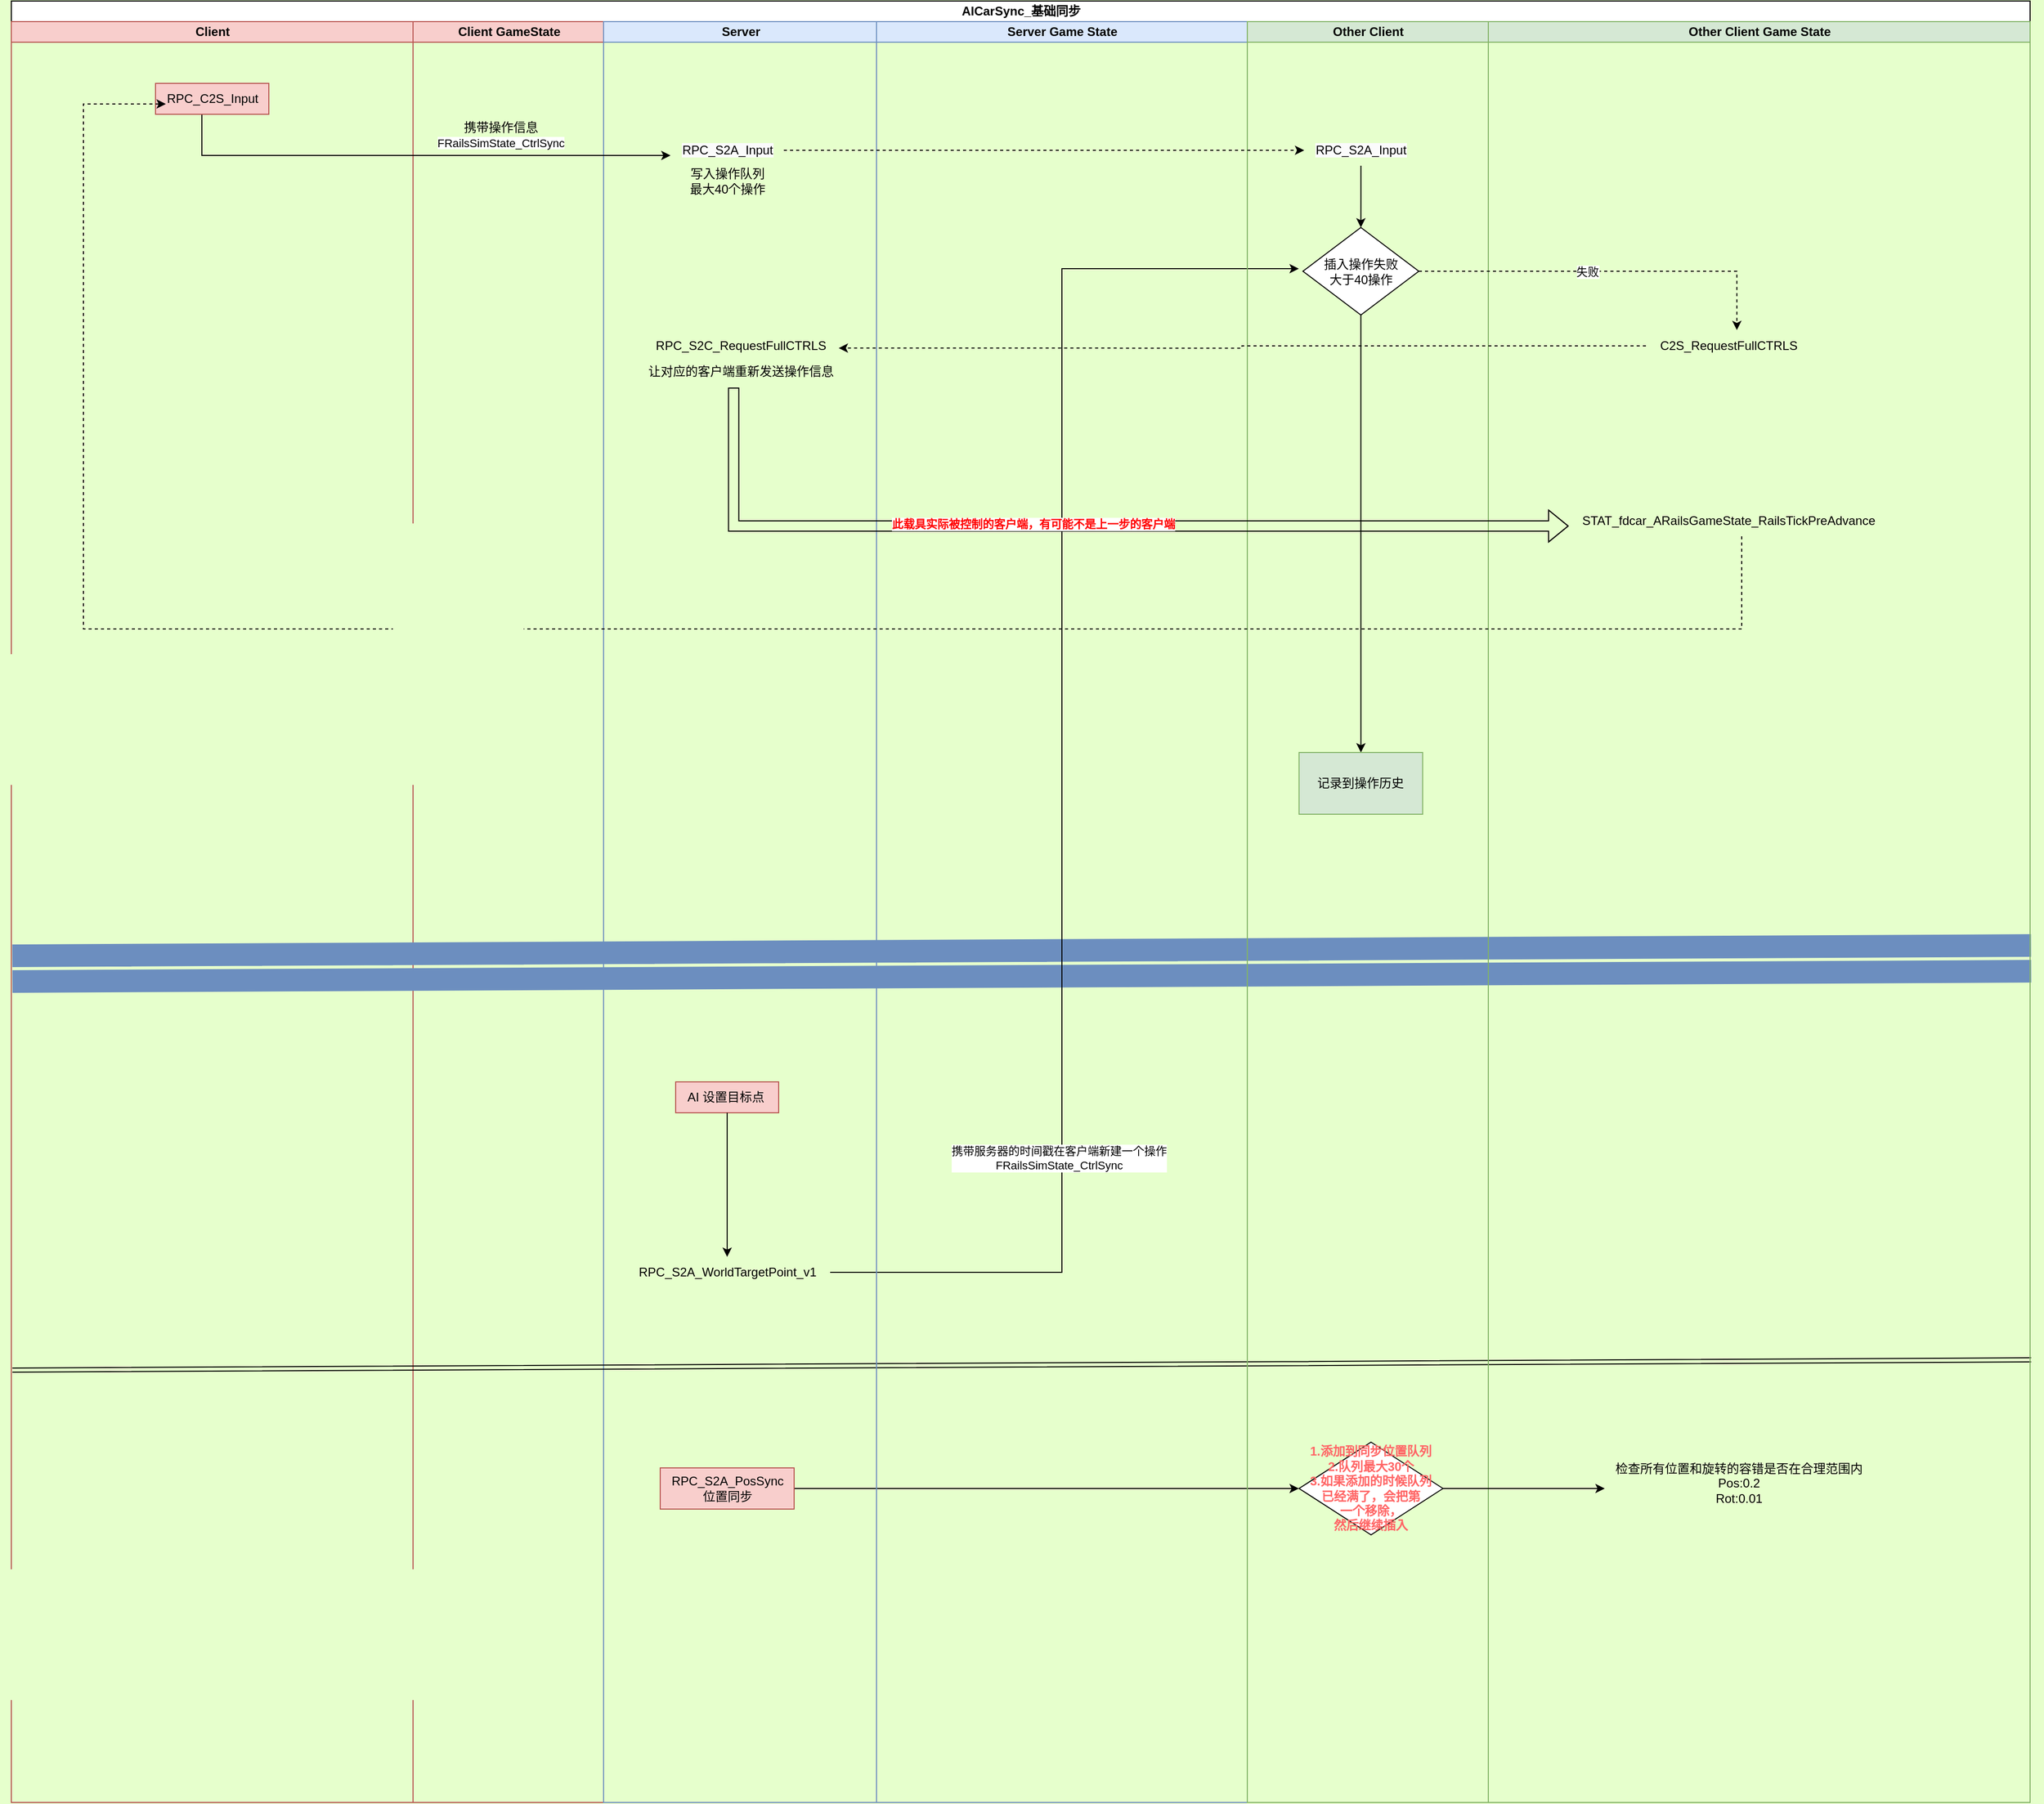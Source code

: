 <mxfile version="20.8.16" type="device"><diagram id="prtHgNgQTEPvFCAcTncT" name="Page-1"><mxGraphModel dx="2495" dy="1115" grid="1" gridSize="10" guides="1" tooltips="1" connect="1" arrows="1" fold="1" page="1" pageScale="1" pageWidth="827" pageHeight="1169" background="#E6FFCC" math="0" shadow="0"><root><mxCell id="0"/><mxCell id="1" parent="0"/><mxCell id="Be8xVKkSHU443P-U-jub-13" value="AICarSync_基础同步" style="swimlane;childLayout=stackLayout;resizeParent=1;resizeParentMax=0;startSize=20;html=1;movable=0;resizable=0;rotatable=0;deletable=0;editable=0;connectable=0;" vertex="1" parent="1"><mxGeometry x="520" y="160" width="1960" height="1750" as="geometry"/></mxCell><mxCell id="Be8xVKkSHU443P-U-jub-14" value="Client" style="swimlane;startSize=20;html=1;fillColor=#f8cecc;strokeColor=#b85450;" vertex="1" parent="Be8xVKkSHU443P-U-jub-13"><mxGeometry y="20" width="390" height="1730" as="geometry"/></mxCell><mxCell id="Be8xVKkSHU443P-U-jub-22" value="RPC_C2S_Input" style="text;html=1;align=center;verticalAlign=middle;resizable=0;points=[];autosize=1;strokeColor=#b85450;fillColor=#f8cecc;" vertex="1" parent="Be8xVKkSHU443P-U-jub-14"><mxGeometry x="140.0" y="60" width="110" height="30" as="geometry"/></mxCell><mxCell id="Be8xVKkSHU443P-U-jub-15" value="Client GameState" style="swimlane;startSize=20;html=1;fillColor=#f8cecc;strokeColor=#b85450;" vertex="1" parent="Be8xVKkSHU443P-U-jub-13"><mxGeometry x="390" y="20" width="185" height="1730" as="geometry"/></mxCell><mxCell id="Be8xVKkSHU443P-U-jub-31" value="携带操作信息&lt;br style=&quot;border-color: var(--border-color); font-size: 11px;&quot;&gt;&lt;span style=&quot;font-size: 11px; background-color: rgb(255, 255, 255);&quot;&gt;FRailsSimState_CtrlSync&lt;/span&gt;" style="text;html=1;align=center;verticalAlign=middle;resizable=0;points=[];autosize=1;strokeColor=none;fillColor=none;" vertex="1" parent="Be8xVKkSHU443P-U-jub-15"><mxGeometry x="10.0" y="90" width="150" height="40" as="geometry"/></mxCell><mxCell id="Be8xVKkSHU443P-U-jub-16" value="Server" style="swimlane;startSize=20;html=1;fillColor=#dae8fc;strokeColor=#6c8ebf;" vertex="1" parent="Be8xVKkSHU443P-U-jub-13"><mxGeometry x="575" y="20" width="265" height="1730" as="geometry"/></mxCell><mxCell id="Be8xVKkSHU443P-U-jub-23" value="&lt;span style=&quot;color: rgb(0, 0, 0); font-family: Helvetica; font-size: 12px; font-style: normal; font-variant-ligatures: normal; font-variant-caps: normal; font-weight: 400; letter-spacing: normal; orphans: 2; text-align: center; text-indent: 0px; text-transform: none; widows: 2; word-spacing: 0px; -webkit-text-stroke-width: 0px; background-color: rgb(251, 251, 251); text-decoration-thickness: initial; text-decoration-style: initial; text-decoration-color: initial; float: none; display: inline !important;&quot;&gt;RPC_S2A_Input&lt;/span&gt;&lt;br&gt;" style="text;html=1;align=center;verticalAlign=middle;resizable=0;points=[];autosize=1;strokeColor=none;fillColor=none;" vertex="1" parent="Be8xVKkSHU443P-U-jub-16"><mxGeometry x="65.0" y="110" width="110" height="30" as="geometry"/></mxCell><mxCell id="Be8xVKkSHU443P-U-jub-36" value="写入操作队列&lt;br&gt;最大40个操作" style="text;html=1;align=center;verticalAlign=middle;resizable=0;points=[];autosize=1;strokeColor=none;fillColor=none;" vertex="1" parent="Be8xVKkSHU443P-U-jub-16"><mxGeometry x="70" y="135" width="100" height="40" as="geometry"/></mxCell><mxCell id="Be8xVKkSHU443P-U-jub-48" value="RPC_S2C_RequestFullCTRLS" style="text;html=1;align=center;verticalAlign=middle;resizable=0;points=[];autosize=1;strokeColor=none;fillColor=none;" vertex="1" parent="Be8xVKkSHU443P-U-jub-16"><mxGeometry x="37.5" y="300" width="190" height="30" as="geometry"/></mxCell><mxCell id="Be8xVKkSHU443P-U-jub-49" value="让对应的客户端重新发送操作信息" style="text;html=1;align=center;verticalAlign=middle;resizable=0;points=[];autosize=1;strokeColor=none;fillColor=none;" vertex="1" parent="Be8xVKkSHU443P-U-jub-16"><mxGeometry x="32.5" y="325" width="200" height="30" as="geometry"/></mxCell><mxCell id="Q3CEv1lGgZriubz8te9a-5" value="" style="shape=link;html=1;rounded=0;shadow=0;sketch=0;fontColor=#FF0000;startFill=1;endFill=1;fillColor=#dae8fc;strokeWidth=22;strokeColor=#6c8ebf;gradientColor=#7ea6e0;" edge="1" parent="Be8xVKkSHU443P-U-jub-16"><mxGeometry width="100" relative="1" as="geometry"><mxPoint x="-574" y="920" as="sourcePoint"/><mxPoint x="1386" y="910" as="targetPoint"/></mxGeometry></mxCell><mxCell id="Q3CEv1lGgZriubz8te9a-6" value="&lt;font color=&quot;#000000&quot;&gt;AI 设置目标点&amp;nbsp;&lt;/font&gt;" style="text;html=1;align=center;verticalAlign=middle;resizable=0;points=[];autosize=1;strokeColor=#b85450;fillColor=#f8cecc;" vertex="1" parent="Be8xVKkSHU443P-U-jub-16"><mxGeometry x="70" y="1030" width="100" height="30" as="geometry"/></mxCell><mxCell id="Q3CEv1lGgZriubz8te9a-10" value="" style="edgeStyle=orthogonalEdgeStyle;rounded=0;sketch=0;orthogonalLoop=1;jettySize=auto;html=1;shadow=0;strokeColor=default;fontColor=#000000;startFill=1;endFill=1;" edge="1" parent="Be8xVKkSHU443P-U-jub-16" source="Q3CEv1lGgZriubz8te9a-8"><mxGeometry relative="1" as="geometry"><mxPoint x="675" y="240" as="targetPoint"/><Array as="points"><mxPoint x="445" y="1215"/><mxPoint x="445" y="240"/></Array></mxGeometry></mxCell><mxCell id="Q3CEv1lGgZriubz8te9a-11" value="携带服务器的时间戳在客户端新建一个操作&lt;br style=&quot;border-color: var(--border-color); background-color: rgb(251, 251, 251);&quot;&gt;&lt;span style=&quot;border-color: var(--border-color);&quot;&gt;FRailsSimState_CtrlSync&lt;/span&gt;" style="edgeLabel;html=1;align=center;verticalAlign=middle;resizable=0;points=[];fontColor=#000000;" vertex="1" connectable="0" parent="Q3CEv1lGgZriubz8te9a-10"><mxGeometry x="-0.53" y="3" relative="1" as="geometry"><mxPoint as="offset"/></mxGeometry></mxCell><mxCell id="Q3CEv1lGgZriubz8te9a-8" value="RPC_S2A_WorldTargetPoint_v1" style="text;html=1;align=center;verticalAlign=middle;resizable=0;points=[];autosize=1;strokeColor=none;fillColor=none;fontColor=#000000;" vertex="1" parent="Be8xVKkSHU443P-U-jub-16"><mxGeometry x="20" y="1200" width="200" height="30" as="geometry"/></mxCell><mxCell id="Q3CEv1lGgZriubz8te9a-9" value="" style="edgeStyle=orthogonalEdgeStyle;rounded=0;sketch=0;orthogonalLoop=1;jettySize=auto;html=1;shadow=0;strokeColor=default;fontColor=#000000;startFill=1;endFill=1;" edge="1" parent="Be8xVKkSHU443P-U-jub-16" source="Q3CEv1lGgZriubz8te9a-6" target="Q3CEv1lGgZriubz8te9a-8"><mxGeometry relative="1" as="geometry"/></mxCell><mxCell id="Q3CEv1lGgZriubz8te9a-12" value="" style="shape=link;html=1;rounded=0;shadow=0;sketch=0;strokeColor=default;fontColor=#FF0000;startFill=1;endFill=1;" edge="1" parent="Be8xVKkSHU443P-U-jub-16"><mxGeometry width="100" relative="1" as="geometry"><mxPoint x="-574" y="1310" as="sourcePoint"/><mxPoint x="1386" y="1300" as="targetPoint"/></mxGeometry></mxCell><mxCell id="Q3CEv1lGgZriubz8te9a-27" value="" style="edgeStyle=orthogonalEdgeStyle;rounded=0;sketch=0;orthogonalLoop=1;jettySize=auto;html=1;shadow=0;strokeColor=default;strokeWidth=1;fontColor=#000000;startFill=1;endFill=1;" edge="1" parent="Be8xVKkSHU443P-U-jub-16" source="Q3CEv1lGgZriubz8te9a-25"><mxGeometry relative="1" as="geometry"><mxPoint x="675" y="1425" as="targetPoint"/></mxGeometry></mxCell><mxCell id="Q3CEv1lGgZriubz8te9a-25" value="RPC_S2A_PosSync&lt;br&gt;位置同步" style="text;html=1;align=center;verticalAlign=middle;resizable=0;points=[];autosize=1;strokeColor=#b85450;fillColor=#f8cecc;" vertex="1" parent="Be8xVKkSHU443P-U-jub-16"><mxGeometry x="55" y="1405" width="130" height="40" as="geometry"/></mxCell><mxCell id="Be8xVKkSHU443P-U-jub-17" value="Server Game State" style="swimlane;startSize=20;html=1;fillColor=#dae8fc;strokeColor=#6c8ebf;glass=0;" vertex="1" parent="Be8xVKkSHU443P-U-jub-13"><mxGeometry x="840" y="20" width="360" height="1730" as="geometry"/></mxCell><mxCell id="Be8xVKkSHU443P-U-jub-18" value="Other Client" style="swimlane;startSize=20;html=1;fillColor=#d5e8d4;strokeColor=#82b366;" vertex="1" parent="Be8xVKkSHU443P-U-jub-13"><mxGeometry x="1200" y="20" width="234" height="1730" as="geometry"/></mxCell><mxCell id="Be8xVKkSHU443P-U-jub-41" value="" style="edgeStyle=orthogonalEdgeStyle;rounded=0;sketch=0;orthogonalLoop=1;jettySize=auto;html=1;shadow=0;strokeColor=default;startFill=1;endFill=1;" edge="1" parent="Be8xVKkSHU443P-U-jub-18" source="Be8xVKkSHU443P-U-jub-32" target="Be8xVKkSHU443P-U-jub-40"><mxGeometry relative="1" as="geometry"/></mxCell><mxCell id="Be8xVKkSHU443P-U-jub-32" value="&lt;span style=&quot;color: rgb(0, 0, 0); font-family: Helvetica; font-size: 12px; font-style: normal; font-variant-ligatures: normal; font-variant-caps: normal; font-weight: 400; letter-spacing: normal; orphans: 2; text-align: center; text-indent: 0px; text-transform: none; widows: 2; word-spacing: 0px; -webkit-text-stroke-width: 0px; background-color: rgb(251, 251, 251); text-decoration-thickness: initial; text-decoration-style: initial; text-decoration-color: initial; float: none; display: inline !important;&quot;&gt;RPC_S2A_Input&lt;/span&gt;&lt;br&gt;" style="text;html=1;align=center;verticalAlign=middle;resizable=0;points=[];autosize=1;strokeColor=none;fillColor=none;" vertex="1" parent="Be8xVKkSHU443P-U-jub-18"><mxGeometry x="55.25" y="110" width="110" height="30" as="geometry"/></mxCell><mxCell id="Q3CEv1lGgZriubz8te9a-4" value="" style="edgeStyle=orthogonalEdgeStyle;rounded=0;sketch=0;orthogonalLoop=1;jettySize=auto;html=1;shadow=0;strokeColor=default;fontColor=#FF0000;startFill=1;endFill=1;" edge="1" parent="Be8xVKkSHU443P-U-jub-18" source="Be8xVKkSHU443P-U-jub-40" target="Q3CEv1lGgZriubz8te9a-3"><mxGeometry relative="1" as="geometry"/></mxCell><mxCell id="Be8xVKkSHU443P-U-jub-40" value="插入操作失败&lt;br&gt;大于40操作" style="rhombus;whiteSpace=wrap;html=1;" vertex="1" parent="Be8xVKkSHU443P-U-jub-18"><mxGeometry x="54" y="200" width="112.5" height="85" as="geometry"/></mxCell><mxCell id="Q3CEv1lGgZriubz8te9a-3" value="记录到操作历史" style="whiteSpace=wrap;html=1;fillColor=#d5e8d4;strokeColor=#82b366;" vertex="1" parent="Be8xVKkSHU443P-U-jub-18"><mxGeometry x="50.25" y="710" width="120" height="60" as="geometry"/></mxCell><mxCell id="Q3CEv1lGgZriubz8te9a-26" value="&lt;b&gt;&lt;font color=&quot;#ff6666&quot;&gt;1.添加到同步位置队列&lt;br&gt;2.队列最大30个&lt;br&gt;3.如果添加的时候队列&lt;br&gt;已经满了，会把第&lt;br&gt;一个移除，&lt;br&gt;然后继续插入&lt;/font&gt;&lt;/b&gt;" style="rhombus;whiteSpace=wrap;html=1;" vertex="1" parent="Be8xVKkSHU443P-U-jub-18"><mxGeometry x="50.25" y="1380" width="139.75" height="90" as="geometry"/></mxCell><mxCell id="Be8xVKkSHU443P-U-jub-19" value="Other Client Game State" style="swimlane;startSize=20;html=1;fillColor=#d5e8d4;strokeColor=#82b366;" vertex="1" parent="Be8xVKkSHU443P-U-jub-13"><mxGeometry x="1434" y="20" width="526" height="1730" as="geometry"/></mxCell><mxCell id="Be8xVKkSHU443P-U-jub-46" value="C2S_RequestFullCTRLS" style="text;html=1;align=center;verticalAlign=middle;resizable=0;points=[];autosize=1;strokeColor=none;fillColor=none;" vertex="1" parent="Be8xVKkSHU443P-U-jub-19"><mxGeometry x="153" y="300" width="160" height="30" as="geometry"/></mxCell><mxCell id="Be8xVKkSHU443P-U-jub-60" value="" style="edgeStyle=orthogonalEdgeStyle;rounded=0;sketch=0;orthogonalLoop=1;jettySize=auto;html=1;shadow=0;strokeColor=default;startFill=1;endFill=1;dashed=1;" edge="1" parent="Be8xVKkSHU443P-U-jub-19" source="Be8xVKkSHU443P-U-jub-56"><mxGeometry relative="1" as="geometry"><mxPoint x="-1284.0" y="80" as="targetPoint"/><Array as="points"><mxPoint x="246" y="590"/><mxPoint x="-1364" y="590"/><mxPoint x="-1364" y="80"/></Array></mxGeometry></mxCell><mxCell id="Be8xVKkSHU443P-U-jub-56" value="STAT_fdcar_ARailsGameState_RailsTickPreAdvance" style="text;html=1;align=center;verticalAlign=middle;resizable=0;points=[];autosize=1;strokeColor=none;fillColor=none;" vertex="1" parent="Be8xVKkSHU443P-U-jub-19"><mxGeometry x="78" y="470" width="310" height="30" as="geometry"/></mxCell><mxCell id="Q3CEv1lGgZriubz8te9a-28" value="&lt;font color=&quot;#000000&quot;&gt;检查所有位置和旋转的容错是否在合理范围内&lt;br&gt;Pos:0.2&lt;br&gt;Rot:0.01&lt;br&gt;&lt;/font&gt;" style="text;html=1;align=center;verticalAlign=middle;resizable=0;points=[];autosize=1;strokeColor=none;fillColor=none;fontColor=#FF6666;" vertex="1" parent="Be8xVKkSHU443P-U-jub-19"><mxGeometry x="113" y="1390" width="260" height="60" as="geometry"/></mxCell><mxCell id="Be8xVKkSHU443P-U-jub-34" value="" style="edgeStyle=orthogonalEdgeStyle;rounded=0;sketch=0;orthogonalLoop=1;jettySize=auto;html=1;shadow=0;startFill=1;endFill=1;strokeColor=default;dashed=1;" edge="1" parent="Be8xVKkSHU443P-U-jub-13" source="Be8xVKkSHU443P-U-jub-23" target="Be8xVKkSHU443P-U-jub-32"><mxGeometry relative="1" as="geometry"><mxPoint x="535.0" y="100" as="targetPoint"/></mxGeometry></mxCell><mxCell id="Be8xVKkSHU443P-U-jub-47" value="" style="edgeStyle=orthogonalEdgeStyle;rounded=0;sketch=0;orthogonalLoop=1;jettySize=auto;html=1;shadow=0;dashed=1;strokeColor=default;startFill=1;endFill=1;entryX=0.552;entryY=-0.011;entryDx=0;entryDy=0;entryPerimeter=0;" edge="1" parent="Be8xVKkSHU443P-U-jub-13" source="Be8xVKkSHU443P-U-jub-40" target="Be8xVKkSHU443P-U-jub-46"><mxGeometry relative="1" as="geometry"/></mxCell><mxCell id="Be8xVKkSHU443P-U-jub-58" value="失败" style="edgeLabel;html=1;align=center;verticalAlign=middle;resizable=0;points=[];" vertex="1" connectable="0" parent="Be8xVKkSHU443P-U-jub-47"><mxGeometry x="-0.373" y="-1" relative="1" as="geometry"><mxPoint x="49" y="-1" as="offset"/></mxGeometry></mxCell><mxCell id="Be8xVKkSHU443P-U-jub-50" value="" style="edgeStyle=orthogonalEdgeStyle;rounded=0;sketch=0;orthogonalLoop=1;jettySize=auto;html=1;shadow=0;dashed=1;strokeColor=default;startFill=1;endFill=1;entryX=1.004;entryY=0.572;entryDx=0;entryDy=0;entryPerimeter=0;" edge="1" parent="Be8xVKkSHU443P-U-jub-13" source="Be8xVKkSHU443P-U-jub-46" target="Be8xVKkSHU443P-U-jub-48"><mxGeometry relative="1" as="geometry"/></mxCell><mxCell id="Be8xVKkSHU443P-U-jub-57" value="" style="edgeStyle=orthogonalEdgeStyle;rounded=0;sketch=0;orthogonalLoop=1;jettySize=auto;html=1;shadow=0;startFill=1;endFill=1;entryX=0;entryY=0.667;entryDx=0;entryDy=0;entryPerimeter=0;exitX=0.469;exitY=1.017;exitDx=0;exitDy=0;exitPerimeter=0;shape=flexArrow;" edge="1" parent="Be8xVKkSHU443P-U-jub-13" source="Be8xVKkSHU443P-U-jub-49" target="Be8xVKkSHU443P-U-jub-56"><mxGeometry relative="1" as="geometry"><mxPoint x="445.0" y="445" as="targetPoint"/></mxGeometry></mxCell><mxCell id="Be8xVKkSHU443P-U-jub-63" value="&lt;b&gt;&lt;font color=&quot;#ff0000&quot;&gt;此载具实际被控制的客户端，有可能不是上一步的客户端&lt;/font&gt;&lt;/b&gt;" style="edgeLabel;html=1;align=center;verticalAlign=middle;resizable=0;points=[];" vertex="1" connectable="0" parent="Be8xVKkSHU443P-U-jub-57"><mxGeometry x="-0.101" y="2" relative="1" as="geometry"><mxPoint as="offset"/></mxGeometry></mxCell><mxCell id="Be8xVKkSHU443P-U-jub-61" value="" style="edgeStyle=orthogonalEdgeStyle;rounded=0;sketch=0;orthogonalLoop=1;jettySize=auto;html=1;shadow=0;strokeColor=default;startFill=1;endFill=1;entryX=0;entryY=0.667;entryDx=0;entryDy=0;entryPerimeter=0;exitX=0.409;exitY=1.016;exitDx=0;exitDy=0;exitPerimeter=0;" edge="1" parent="Be8xVKkSHU443P-U-jub-13" source="Be8xVKkSHU443P-U-jub-22" target="Be8xVKkSHU443P-U-jub-23"><mxGeometry relative="1" as="geometry"><mxPoint x="195.0" y="190" as="targetPoint"/></mxGeometry></mxCell><mxCell id="Q3CEv1lGgZriubz8te9a-29" value="" style="edgeStyle=orthogonalEdgeStyle;rounded=0;sketch=0;orthogonalLoop=1;jettySize=auto;html=1;shadow=0;strokeColor=default;strokeWidth=1;fontColor=#000000;startFill=1;endFill=1;" edge="1" parent="Be8xVKkSHU443P-U-jub-13" source="Q3CEv1lGgZriubz8te9a-26" target="Q3CEv1lGgZriubz8te9a-28"><mxGeometry relative="1" as="geometry"><mxPoint x="1470" y="1445" as="targetPoint"/><Array as="points"><mxPoint x="1480" y="1445"/><mxPoint x="1480" y="1445"/></Array></mxGeometry></mxCell></root></mxGraphModel></diagram></mxfile>